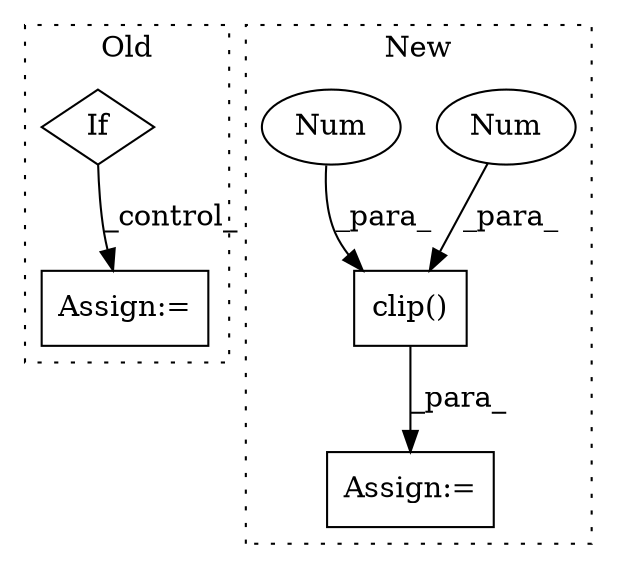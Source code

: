 digraph G {
subgraph cluster0 {
1 [label="If" a="96" s="1738" l="3" shape="diamond"];
4 [label="Assign:=" a="68" s="1854" l="3" shape="box"];
label = "Old";
style="dotted";
}
subgraph cluster1 {
2 [label="clip()" a="75" s="2412,2423" l="7,1" shape="box"];
3 [label="Assign:=" a="68" s="2409" l="3" shape="box"];
5 [label="Num" a="76" s="2419" l="1" shape="ellipse"];
6 [label="Num" a="76" s="2422" l="1" shape="ellipse"];
label = "New";
style="dotted";
}
1 -> 4 [label="_control_"];
2 -> 3 [label="_para_"];
5 -> 2 [label="_para_"];
6 -> 2 [label="_para_"];
}